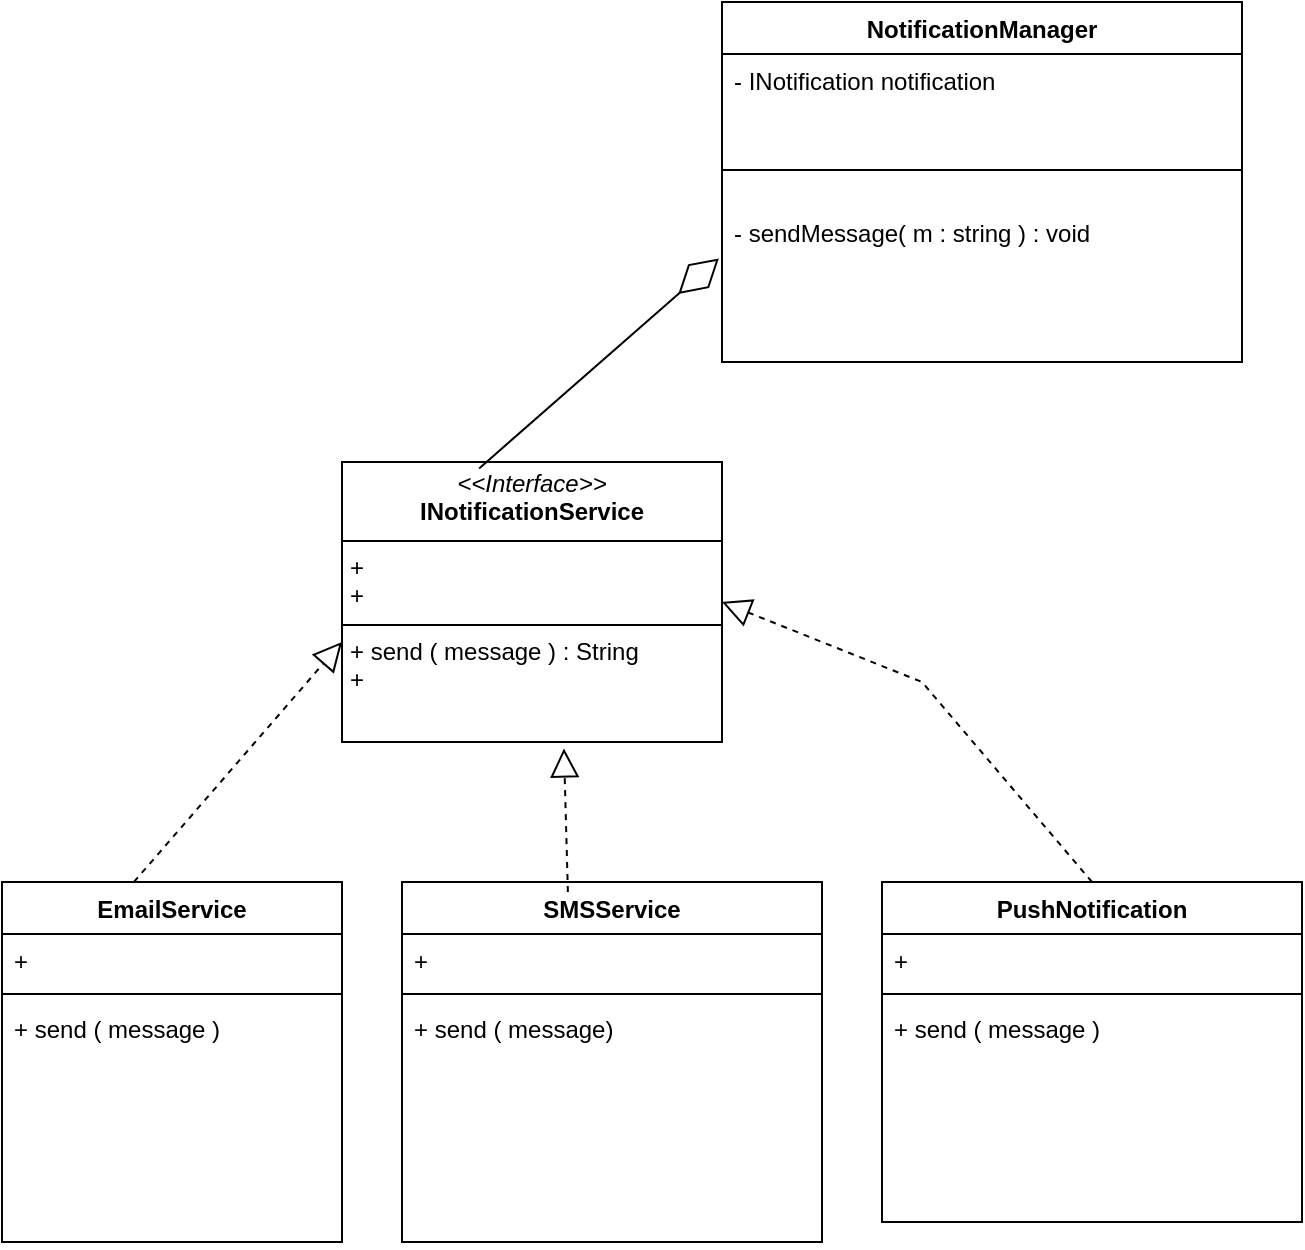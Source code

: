 <mxfile version="25.0.1">
  <diagram name="Trang-1" id="XPwz0dOL4XRbUB4Q6LuX">
    <mxGraphModel dx="694" dy="1666" grid="1" gridSize="10" guides="1" tooltips="1" connect="1" arrows="1" fold="1" page="1" pageScale="1" pageWidth="827" pageHeight="1169" math="0" shadow="0">
      <root>
        <mxCell id="0" />
        <mxCell id="1" parent="0" />
        <mxCell id="X7EhzXr06M1yu8Tvoy7P-1" value="&lt;p style=&quot;margin:0px;margin-top:4px;text-align:center;&quot;&gt;&lt;i&gt;&amp;lt;&amp;lt;Interface&amp;gt;&amp;gt;&lt;/i&gt;&lt;br&gt;&lt;b&gt;INotificationService&lt;/b&gt;&lt;/p&gt;&lt;hr size=&quot;1&quot; style=&quot;border-style:solid;&quot;&gt;&lt;p style=&quot;margin:0px;margin-left:4px;&quot;&gt;+&amp;nbsp;&lt;br&gt;+&amp;nbsp;&lt;/p&gt;&lt;hr size=&quot;1&quot; style=&quot;border-style:solid;&quot;&gt;&lt;p style=&quot;margin:0px;margin-left:4px;&quot;&gt;+ send ( message ) : String&amp;nbsp;&lt;br&gt;+&amp;nbsp;&lt;/p&gt;" style="verticalAlign=top;align=left;overflow=fill;html=1;whiteSpace=wrap;" parent="1" vertex="1">
          <mxGeometry x="270" y="30" width="190" height="140" as="geometry" />
        </mxCell>
        <mxCell id="X7EhzXr06M1yu8Tvoy7P-2" value="EmailService" style="swimlane;fontStyle=1;align=center;verticalAlign=top;childLayout=stackLayout;horizontal=1;startSize=26;horizontalStack=0;resizeParent=1;resizeParentMax=0;resizeLast=0;collapsible=1;marginBottom=0;whiteSpace=wrap;html=1;" parent="1" vertex="1">
          <mxGeometry x="100" y="240" width="170" height="180" as="geometry" />
        </mxCell>
        <mxCell id="X7EhzXr06M1yu8Tvoy7P-3" value="+&amp;nbsp;" style="text;strokeColor=none;fillColor=none;align=left;verticalAlign=top;spacingLeft=4;spacingRight=4;overflow=hidden;rotatable=0;points=[[0,0.5],[1,0.5]];portConstraint=eastwest;whiteSpace=wrap;html=1;" parent="X7EhzXr06M1yu8Tvoy7P-2" vertex="1">
          <mxGeometry y="26" width="170" height="26" as="geometry" />
        </mxCell>
        <mxCell id="X7EhzXr06M1yu8Tvoy7P-4" value="" style="line;strokeWidth=1;fillColor=none;align=left;verticalAlign=middle;spacingTop=-1;spacingLeft=3;spacingRight=3;rotatable=0;labelPosition=right;points=[];portConstraint=eastwest;strokeColor=inherit;" parent="X7EhzXr06M1yu8Tvoy7P-2" vertex="1">
          <mxGeometry y="52" width="170" height="8" as="geometry" />
        </mxCell>
        <mxCell id="X7EhzXr06M1yu8Tvoy7P-5" value="+ send ( message )&amp;nbsp;" style="text;strokeColor=none;fillColor=none;align=left;verticalAlign=top;spacingLeft=4;spacingRight=4;overflow=hidden;rotatable=0;points=[[0,0.5],[1,0.5]];portConstraint=eastwest;whiteSpace=wrap;html=1;" parent="X7EhzXr06M1yu8Tvoy7P-2" vertex="1">
          <mxGeometry y="60" width="170" height="120" as="geometry" />
        </mxCell>
        <mxCell id="X7EhzXr06M1yu8Tvoy7P-6" value="SMSService" style="swimlane;fontStyle=1;align=center;verticalAlign=top;childLayout=stackLayout;horizontal=1;startSize=26;horizontalStack=0;resizeParent=1;resizeParentMax=0;resizeLast=0;collapsible=1;marginBottom=0;whiteSpace=wrap;html=1;" parent="1" vertex="1">
          <mxGeometry x="300" y="240" width="210" height="180" as="geometry" />
        </mxCell>
        <mxCell id="X7EhzXr06M1yu8Tvoy7P-7" value="+&amp;nbsp;" style="text;strokeColor=none;fillColor=none;align=left;verticalAlign=top;spacingLeft=4;spacingRight=4;overflow=hidden;rotatable=0;points=[[0,0.5],[1,0.5]];portConstraint=eastwest;whiteSpace=wrap;html=1;" parent="X7EhzXr06M1yu8Tvoy7P-6" vertex="1">
          <mxGeometry y="26" width="210" height="26" as="geometry" />
        </mxCell>
        <mxCell id="X7EhzXr06M1yu8Tvoy7P-8" value="" style="line;strokeWidth=1;fillColor=none;align=left;verticalAlign=middle;spacingTop=-1;spacingLeft=3;spacingRight=3;rotatable=0;labelPosition=right;points=[];portConstraint=eastwest;strokeColor=inherit;" parent="X7EhzXr06M1yu8Tvoy7P-6" vertex="1">
          <mxGeometry y="52" width="210" height="8" as="geometry" />
        </mxCell>
        <mxCell id="X7EhzXr06M1yu8Tvoy7P-9" value="+ send ( message)&amp;nbsp;" style="text;strokeColor=none;fillColor=none;align=left;verticalAlign=top;spacingLeft=4;spacingRight=4;overflow=hidden;rotatable=0;points=[[0,0.5],[1,0.5]];portConstraint=eastwest;whiteSpace=wrap;html=1;" parent="X7EhzXr06M1yu8Tvoy7P-6" vertex="1">
          <mxGeometry y="60" width="210" height="120" as="geometry" />
        </mxCell>
        <mxCell id="X7EhzXr06M1yu8Tvoy7P-10" value="PushNotification" style="swimlane;fontStyle=1;align=center;verticalAlign=top;childLayout=stackLayout;horizontal=1;startSize=26;horizontalStack=0;resizeParent=1;resizeParentMax=0;resizeLast=0;collapsible=1;marginBottom=0;whiteSpace=wrap;html=1;" parent="1" vertex="1">
          <mxGeometry x="540" y="240" width="210" height="170" as="geometry" />
        </mxCell>
        <mxCell id="X7EhzXr06M1yu8Tvoy7P-11" value="+&amp;nbsp;" style="text;strokeColor=none;fillColor=none;align=left;verticalAlign=top;spacingLeft=4;spacingRight=4;overflow=hidden;rotatable=0;points=[[0,0.5],[1,0.5]];portConstraint=eastwest;whiteSpace=wrap;html=1;" parent="X7EhzXr06M1yu8Tvoy7P-10" vertex="1">
          <mxGeometry y="26" width="210" height="26" as="geometry" />
        </mxCell>
        <mxCell id="X7EhzXr06M1yu8Tvoy7P-12" value="" style="line;strokeWidth=1;fillColor=none;align=left;verticalAlign=middle;spacingTop=-1;spacingLeft=3;spacingRight=3;rotatable=0;labelPosition=right;points=[];portConstraint=eastwest;strokeColor=inherit;" parent="X7EhzXr06M1yu8Tvoy7P-10" vertex="1">
          <mxGeometry y="52" width="210" height="8" as="geometry" />
        </mxCell>
        <mxCell id="X7EhzXr06M1yu8Tvoy7P-13" value="+ send ( message )&amp;nbsp;" style="text;strokeColor=none;fillColor=none;align=left;verticalAlign=top;spacingLeft=4;spacingRight=4;overflow=hidden;rotatable=0;points=[[0,0.5],[1,0.5]];portConstraint=eastwest;whiteSpace=wrap;html=1;" parent="X7EhzXr06M1yu8Tvoy7P-10" vertex="1">
          <mxGeometry y="60" width="210" height="110" as="geometry" />
        </mxCell>
        <mxCell id="X7EhzXr06M1yu8Tvoy7P-14" value="NotificationManager" style="swimlane;fontStyle=1;align=center;verticalAlign=top;childLayout=stackLayout;horizontal=1;startSize=26;horizontalStack=0;resizeParent=1;resizeParentMax=0;resizeLast=0;collapsible=1;marginBottom=0;whiteSpace=wrap;html=1;" parent="1" vertex="1">
          <mxGeometry x="460" y="-200" width="260" height="180" as="geometry" />
        </mxCell>
        <mxCell id="X7EhzXr06M1yu8Tvoy7P-15" value="- INotification notification&amp;nbsp;" style="text;strokeColor=none;fillColor=none;align=left;verticalAlign=top;spacingLeft=4;spacingRight=4;overflow=hidden;rotatable=0;points=[[0,0.5],[1,0.5]];portConstraint=eastwest;whiteSpace=wrap;html=1;" parent="X7EhzXr06M1yu8Tvoy7P-14" vertex="1">
          <mxGeometry y="26" width="260" height="54" as="geometry" />
        </mxCell>
        <mxCell id="X7EhzXr06M1yu8Tvoy7P-16" value="" style="line;strokeWidth=1;fillColor=none;align=left;verticalAlign=middle;spacingTop=-1;spacingLeft=3;spacingRight=3;rotatable=0;labelPosition=right;points=[];portConstraint=eastwest;strokeColor=inherit;" parent="X7EhzXr06M1yu8Tvoy7P-14" vertex="1">
          <mxGeometry y="80" width="260" height="8" as="geometry" />
        </mxCell>
        <mxCell id="X7EhzXr06M1yu8Tvoy7P-17" value="&lt;div&gt;&amp;nbsp;&lt;/div&gt;&lt;div&gt;- sendMessage( m : string ) : void&lt;/div&gt;" style="text;strokeColor=none;fillColor=none;align=left;verticalAlign=top;spacingLeft=4;spacingRight=4;overflow=hidden;rotatable=0;points=[[0,0.5],[1,0.5]];portConstraint=eastwest;whiteSpace=wrap;html=1;" parent="X7EhzXr06M1yu8Tvoy7P-14" vertex="1">
          <mxGeometry y="88" width="260" height="92" as="geometry" />
        </mxCell>
        <mxCell id="Fr4O3TYkymMEjN7wR6OV-2" value="" style="endArrow=block;dashed=1;endFill=0;endSize=12;html=1;rounded=0;exitX=0.388;exitY=0;exitDx=0;exitDy=0;exitPerimeter=0;" parent="1" source="X7EhzXr06M1yu8Tvoy7P-2" edge="1">
          <mxGeometry width="160" relative="1" as="geometry">
            <mxPoint x="110" y="120" as="sourcePoint" />
            <mxPoint x="270" y="120" as="targetPoint" />
          </mxGeometry>
        </mxCell>
        <mxCell id="Fr4O3TYkymMEjN7wR6OV-3" value="" style="endArrow=block;dashed=1;endFill=0;endSize=12;html=1;rounded=0;exitX=0.395;exitY=0.028;exitDx=0;exitDy=0;exitPerimeter=0;entryX=0.584;entryY=1.023;entryDx=0;entryDy=0;entryPerimeter=0;" parent="1" source="X7EhzXr06M1yu8Tvoy7P-6" edge="1" target="X7EhzXr06M1yu8Tvoy7P-1">
          <mxGeometry width="160" relative="1" as="geometry">
            <mxPoint x="310" y="320" as="sourcePoint" />
            <mxPoint x="414" y="200" as="targetPoint" />
          </mxGeometry>
        </mxCell>
        <mxCell id="Fr4O3TYkymMEjN7wR6OV-4" value="" style="endArrow=block;dashed=1;endFill=0;endSize=12;html=1;rounded=0;exitX=0.5;exitY=0;exitDx=0;exitDy=0;entryX=1;entryY=0.5;entryDx=0;entryDy=0;" parent="1" source="X7EhzXr06M1yu8Tvoy7P-10" target="X7EhzXr06M1yu8Tvoy7P-1" edge="1">
          <mxGeometry width="160" relative="1" as="geometry">
            <mxPoint x="570" y="90" as="sourcePoint" />
            <mxPoint x="580" y="96" as="targetPoint" />
            <Array as="points">
              <mxPoint x="560" y="140" />
            </Array>
          </mxGeometry>
        </mxCell>
        <mxCell id="fwxg3PIjeKp9kKgFh1B4-1" value="" style="endArrow=diamondThin;endFill=0;endSize=24;html=1;rounded=0;entryX=-0.006;entryY=0.437;entryDx=0;entryDy=0;entryPerimeter=0;exitX=0.361;exitY=0.023;exitDx=0;exitDy=0;exitPerimeter=0;" edge="1" parent="1" source="X7EhzXr06M1yu8Tvoy7P-1" target="X7EhzXr06M1yu8Tvoy7P-17">
          <mxGeometry width="160" relative="1" as="geometry">
            <mxPoint x="180" y="70" as="sourcePoint" />
            <mxPoint x="240" y="80" as="targetPoint" />
          </mxGeometry>
        </mxCell>
      </root>
    </mxGraphModel>
  </diagram>
</mxfile>
